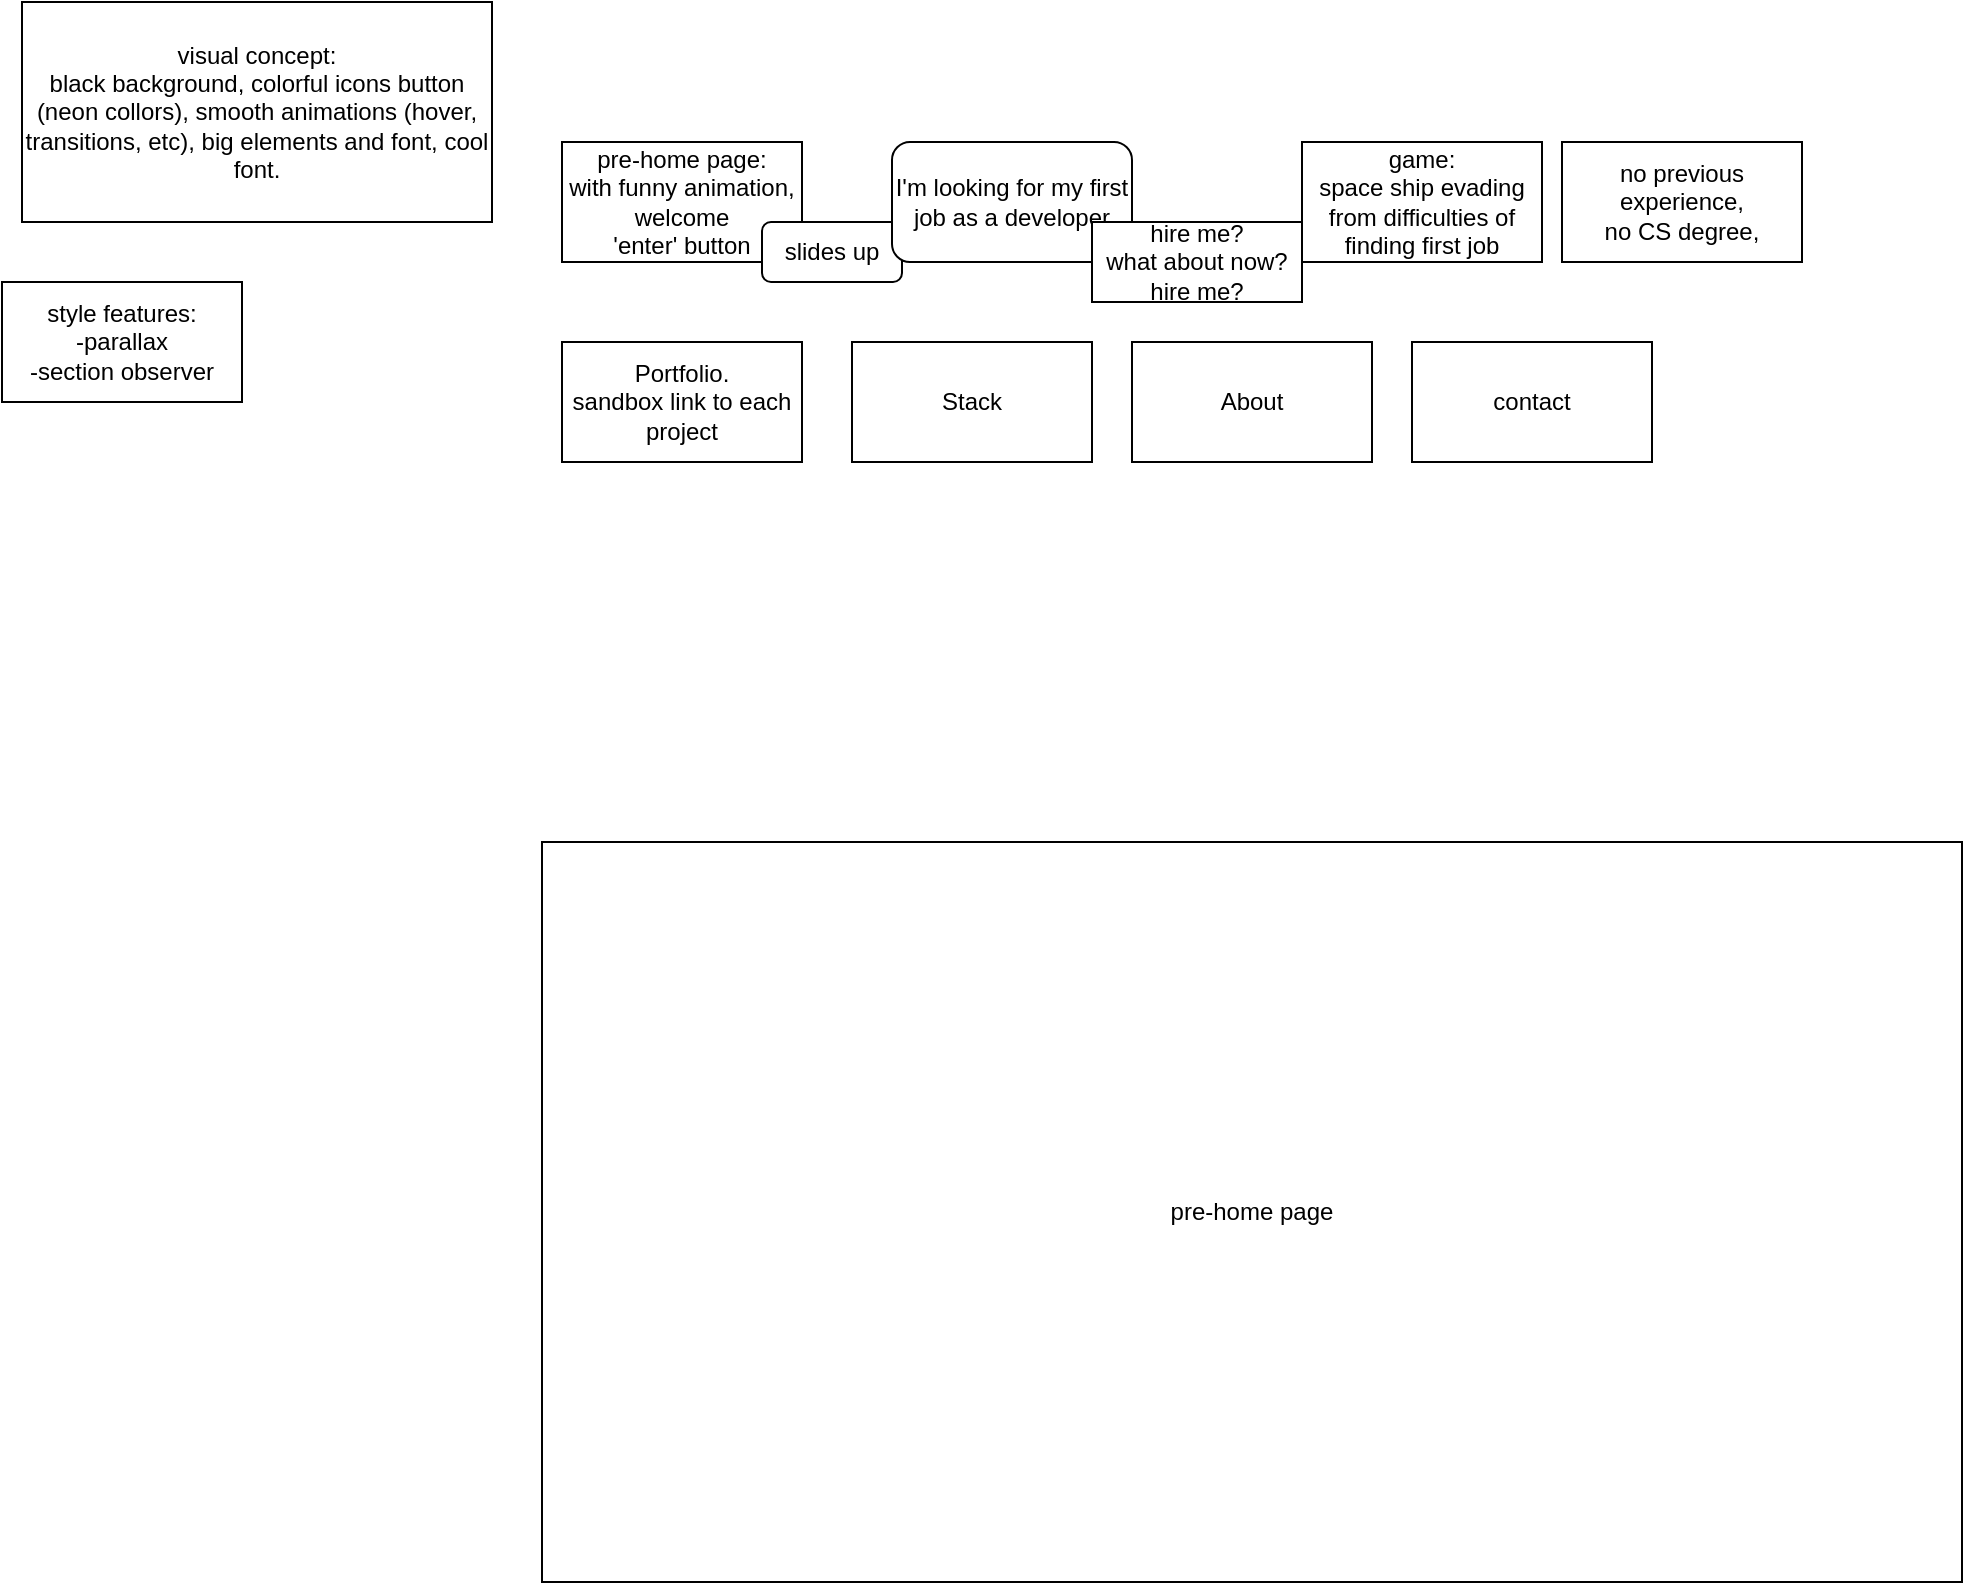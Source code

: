 <mxfile version="16.5.3" type="github">
  <diagram id="Mp5IYmiqdGt_C0A2nhaZ" name="Page-1">
    <mxGraphModel dx="2516" dy="1869" grid="1" gridSize="10" guides="1" tooltips="1" connect="1" arrows="1" fold="1" page="1" pageScale="1" pageWidth="850" pageHeight="1100" math="0" shadow="0">
      <root>
        <mxCell id="0" />
        <mxCell id="1" parent="0" />
        <mxCell id="0NE1rVHN76mkDAG1QykA-1" value="pre-home page" style="rounded=0;whiteSpace=wrap;html=1;" vertex="1" parent="1">
          <mxGeometry x="70" y="350" width="710" height="370" as="geometry" />
        </mxCell>
        <mxCell id="0NE1rVHN76mkDAG1QykA-2" value="pre-home page:&lt;br&gt;with funny animation, welcome&lt;br&gt;&#39;enter&#39; button" style="rounded=0;whiteSpace=wrap;html=1;" vertex="1" parent="1">
          <mxGeometry x="80" width="120" height="60" as="geometry" />
        </mxCell>
        <mxCell id="0NE1rVHN76mkDAG1QykA-3" value="Portfolio.&lt;br&gt;sandbox link to each project" style="rounded=0;whiteSpace=wrap;html=1;" vertex="1" parent="1">
          <mxGeometry x="80" y="100" width="120" height="60" as="geometry" />
        </mxCell>
        <mxCell id="0NE1rVHN76mkDAG1QykA-4" value="Stack" style="rounded=0;whiteSpace=wrap;html=1;" vertex="1" parent="1">
          <mxGeometry x="225" y="100" width="120" height="60" as="geometry" />
        </mxCell>
        <mxCell id="0NE1rVHN76mkDAG1QykA-5" value="About&lt;span style=&quot;color: rgba(0 , 0 , 0 , 0) ; font-family: monospace ; font-size: 0px&quot;&gt;%3CmxGraphModel%3E%3Croot%3E%3CmxCell%20id%3D%220%22%2F%3E%3CmxCell%20id%3D%221%22%20parent%3D%220%22%2F%3E%3CmxCell%20id%3D%222%22%20value%3D%22pre-home%20page%26lt%3Bbr%26gt%3Bwith%20funny%20animation%26lt%3Bbr%26gt%3B&#39;enter&#39;%20button%22%20style%3D%22rounded%3D0%3BwhiteSpace%3Dwrap%3Bhtml%3D1%3B%22%20vertex%3D%221%22%20parent%3D%221%22%3E%3CmxGeometry%20x%3D%2260%22%20y%3D%2240%22%20width%3D%22120%22%20height%3D%2260%22%20as%3D%22geometry%22%2F%3E%3C%2FmxCell%3E%3C%2Froot%3E%3C%2FmxGraphModel%3E&lt;/span&gt;" style="rounded=0;whiteSpace=wrap;html=1;" vertex="1" parent="1">
          <mxGeometry x="365" y="100" width="120" height="60" as="geometry" />
        </mxCell>
        <mxCell id="0NE1rVHN76mkDAG1QykA-6" value="contact" style="rounded=0;whiteSpace=wrap;html=1;" vertex="1" parent="1">
          <mxGeometry x="505" y="100" width="120" height="60" as="geometry" />
        </mxCell>
        <mxCell id="0NE1rVHN76mkDAG1QykA-9" value="slides up&lt;span style=&quot;color: rgba(0 , 0 , 0 , 0) ; font-family: monospace ; font-size: 0px&quot;&gt;%3CmxGraphModel%3E%3Croot%3E%3CmxCell%20id%3D%220%22%2F%3E%3CmxCell%20id%3D%221%22%20parent%3D%220%22%2F%3E%3CmxCell%20id%3D%222%22%20value%3D%22pre-home%20page%26lt%3Bbr%26gt%3Bwith%20funny%20animation%26lt%3Bbr%26gt%3B&#39;enter&#39;%20button%22%20style%3D%22rounded%3D0%3BwhiteSpace%3Dwrap%3Bhtml%3D1%3B%22%20vertex%3D%221%22%20parent%3D%221%22%3E%3CmxGeometry%20x%3D%2280%22%20width%3D%22120%22%20height%3D%2260%22%20as%3D%22geometry%22%2F%3E%3C%2FmxCell%3E%3C%2Froot%3E%3C%2FmxGraphModel%3E&lt;/span&gt;" style="rounded=1;whiteSpace=wrap;html=1;" vertex="1" parent="1">
          <mxGeometry x="180" y="40" width="70" height="30" as="geometry" />
        </mxCell>
        <mxCell id="0NE1rVHN76mkDAG1QykA-11" value="I&#39;m looking for my first job as a developer" style="rounded=1;whiteSpace=wrap;html=1;" vertex="1" parent="1">
          <mxGeometry x="245" width="120" height="60" as="geometry" />
        </mxCell>
        <mxCell id="0NE1rVHN76mkDAG1QykA-12" value="hire me?&lt;br&gt;what about now? hire me?" style="rounded=0;whiteSpace=wrap;html=1;" vertex="1" parent="1">
          <mxGeometry x="345" y="40" width="105" height="40" as="geometry" />
        </mxCell>
        <mxCell id="0NE1rVHN76mkDAG1QykA-13" value="game:&lt;br&gt;space ship evading from difficulties of finding first job" style="rounded=0;whiteSpace=wrap;html=1;" vertex="1" parent="1">
          <mxGeometry x="450" width="120" height="60" as="geometry" />
        </mxCell>
        <mxCell id="0NE1rVHN76mkDAG1QykA-14" value="no previous experience,&lt;br&gt;no CS degree,&lt;br&gt;" style="rounded=0;whiteSpace=wrap;html=1;" vertex="1" parent="1">
          <mxGeometry x="580" width="120" height="60" as="geometry" />
        </mxCell>
        <mxCell id="0NE1rVHN76mkDAG1QykA-15" value="visual concept:&lt;br&gt;black background, colorful icons button (neon collors), smooth animations (hover, transitions, etc), big elements and font, cool font." style="rounded=0;whiteSpace=wrap;html=1;" vertex="1" parent="1">
          <mxGeometry x="-190" y="-70" width="235" height="110" as="geometry" />
        </mxCell>
        <mxCell id="0NE1rVHN76mkDAG1QykA-16" value="style features:&lt;br&gt;-parallax&lt;br&gt;-section observer&lt;br&gt;" style="rounded=0;whiteSpace=wrap;html=1;" vertex="1" parent="1">
          <mxGeometry x="-200" y="70" width="120" height="60" as="geometry" />
        </mxCell>
      </root>
    </mxGraphModel>
  </diagram>
</mxfile>
